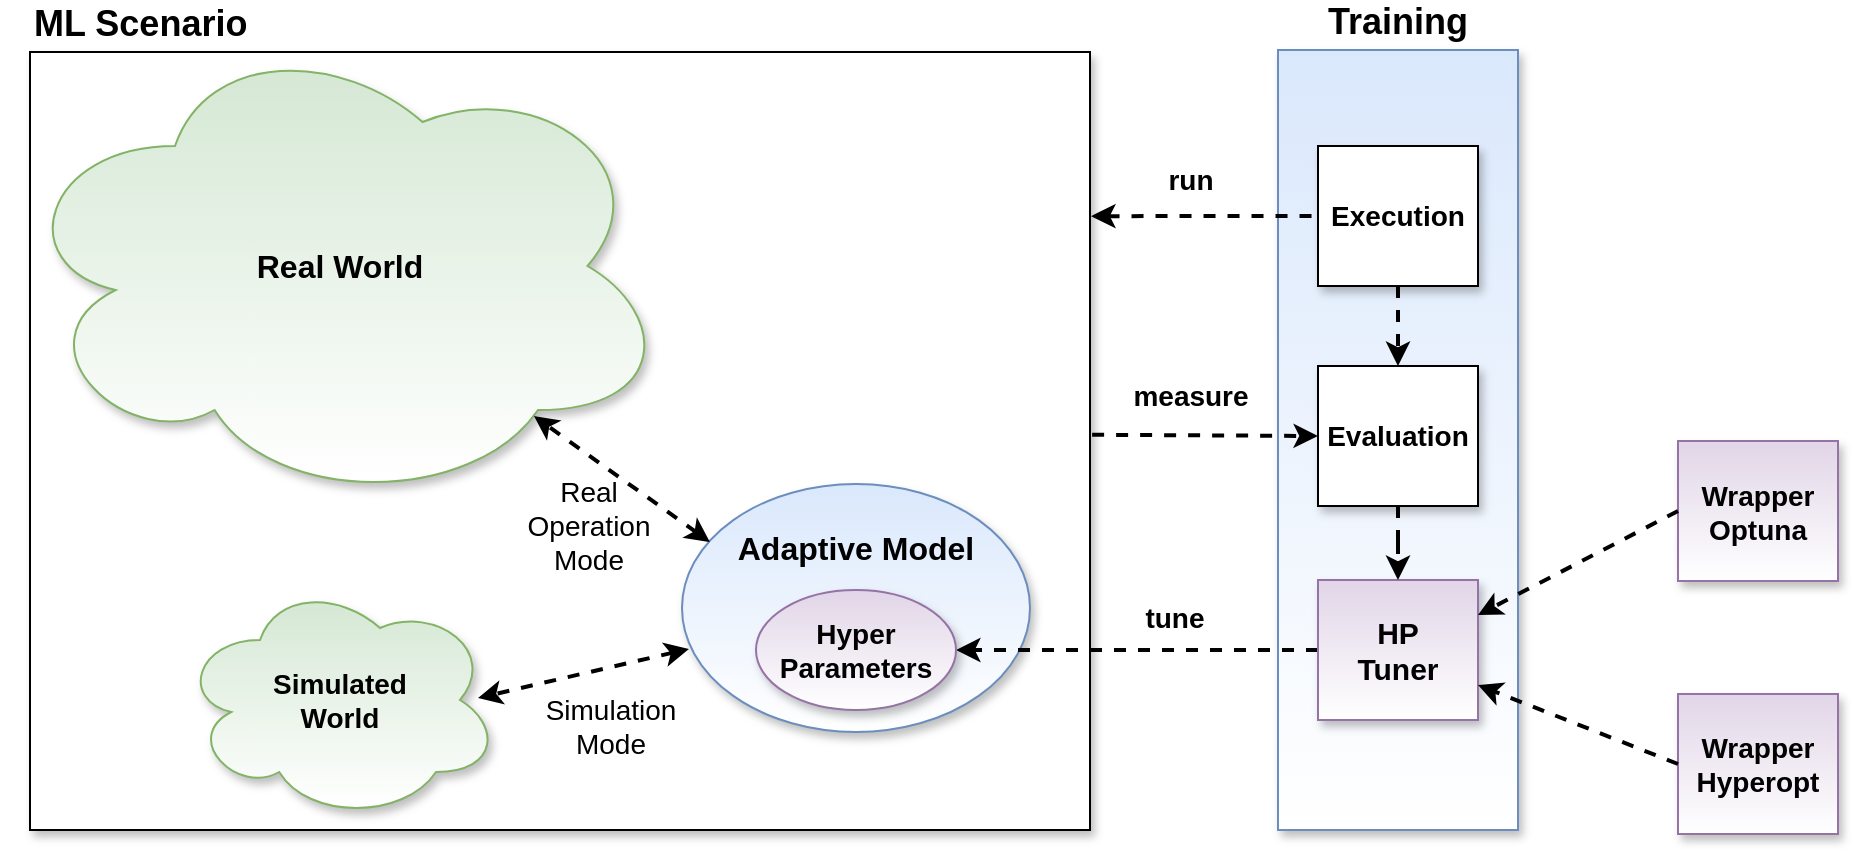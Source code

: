 <mxfile version="20.8.16" type="device"><diagram name="Seite-1" id="qSowjrPAivb2RrEBCVOI"><mxGraphModel dx="941" dy="704" grid="1" gridSize="10" guides="1" tooltips="1" connect="1" arrows="1" fold="1" page="1" pageScale="1" pageWidth="827" pageHeight="1169" math="0" shadow="0"><root><mxCell id="0"/><mxCell id="1" parent="0"/><mxCell id="w87HZ0Xv81Typ4M2Bpm5-11" value="ML Scenario" style="rounded=0;whiteSpace=wrap;html=1;align=left;verticalAlign=bottom;fontStyle=1;fontSize=18;labelPosition=center;verticalLabelPosition=top;shadow=1;" parent="1" vertex="1"><mxGeometry x="40" y="113" width="530" height="389" as="geometry"/></mxCell><mxCell id="w87HZ0Xv81Typ4M2Bpm5-1" value="Adaptive Model" style="ellipse;whiteSpace=wrap;html=1;fillColor=#dae8fc;strokeColor=#6c8ebf;fontStyle=1;fontSize=16;verticalAlign=top;spacingTop=16;gradientColor=#FFFFFF;shadow=1;" parent="1" vertex="1"><mxGeometry x="366" y="329" width="174" height="124" as="geometry"/></mxCell><mxCell id="w87HZ0Xv81Typ4M2Bpm5-2" value="Simulated&lt;br style=&quot;font-size: 14px;&quot;&gt;World" style="ellipse;shape=cloud;whiteSpace=wrap;html=1;shadow=1;fontStyle=1;fontSize=14;fillColor=#d5e8d4;strokeColor=#82b366;gradientColor=#FFFFFF;" parent="1" vertex="1"><mxGeometry x="115" y="377" width="160" height="120" as="geometry"/></mxCell><mxCell id="w87HZ0Xv81Typ4M2Bpm5-4" value="Real World" style="ellipse;shape=cloud;whiteSpace=wrap;html=1;shadow=1;fontSize=16;fontStyle=1;fillColor=#d5e8d4;strokeColor=#82b366;gradientColor=#FFFFFF;" parent="1" vertex="1"><mxGeometry x="30" y="100" width="330" height="240" as="geometry"/></mxCell><mxCell id="w87HZ0Xv81Typ4M2Bpm5-8" value="Training" style="rounded=0;whiteSpace=wrap;html=1;fillColor=#dae8fc;verticalAlign=bottom;fontStyle=1;align=center;fontSize=18;labelPosition=center;verticalLabelPosition=top;shadow=1;strokeColor=#6c8ebf;gradientColor=#FFFFFF;" parent="1" vertex="1"><mxGeometry x="664" y="112" width="120" height="390" as="geometry"/></mxCell><mxCell id="w87HZ0Xv81Typ4M2Bpm5-13" value="tune" style="edgeStyle=orthogonalEdgeStyle;rounded=0;orthogonalLoop=1;jettySize=auto;html=1;fontSize=14;dashed=1;strokeWidth=2;fontStyle=1;labelBackgroundColor=none;" parent="1" source="w87HZ0Xv81Typ4M2Bpm5-12" target="w87HZ0Xv81Typ4M2Bpm5-25" edge="1"><mxGeometry x="-0.205" y="-16" relative="1" as="geometry"><mxPoint as="offset"/></mxGeometry></mxCell><mxCell id="w87HZ0Xv81Typ4M2Bpm5-12" value="HP&lt;br style=&quot;font-size: 15px;&quot;&gt;Tuner" style="rounded=0;whiteSpace=wrap;html=1;fontSize=15;fillColor=#e1d5e7;fontStyle=1;strokeColor=#9673a6;gradientColor=#FFFFFF;shadow=1;" parent="1" vertex="1"><mxGeometry x="684" y="377" width="80" height="70" as="geometry"/></mxCell><mxCell id="w87HZ0Xv81Typ4M2Bpm5-16" value="Wrapper&lt;br style=&quot;font-size: 14px;&quot;&gt;Optuna" style="rounded=0;whiteSpace=wrap;html=1;fontSize=14;fillColor=#e1d5e7;strokeColor=#9673a6;gradientColor=#FFFFFF;shadow=1;fontStyle=1" parent="1" vertex="1"><mxGeometry x="864" y="307.5" width="80" height="70" as="geometry"/></mxCell><mxCell id="w87HZ0Xv81Typ4M2Bpm5-17" value="Wrapper&lt;br style=&quot;font-size: 14px;&quot;&gt;Hyperopt" style="rounded=0;whiteSpace=wrap;html=1;fontSize=14;fillColor=#e1d5e7;strokeColor=#9673a6;gradientColor=#FFFFFF;shadow=1;fontStyle=1" parent="1" vertex="1"><mxGeometry x="864" y="434" width="80" height="70" as="geometry"/></mxCell><mxCell id="w87HZ0Xv81Typ4M2Bpm5-18" value="" style="endArrow=classic;html=1;rounded=0;dashed=1;strokeWidth=2;fontSize=12;exitX=0;exitY=0.5;exitDx=0;exitDy=0;entryX=1;entryY=0.25;entryDx=0;entryDy=0;" parent="1" source="w87HZ0Xv81Typ4M2Bpm5-16" target="w87HZ0Xv81Typ4M2Bpm5-12" edge="1"><mxGeometry width="50" height="50" relative="1" as="geometry"><mxPoint x="644" y="370" as="sourcePoint"/><mxPoint x="764" y="370" as="targetPoint"/></mxGeometry></mxCell><mxCell id="w87HZ0Xv81Typ4M2Bpm5-19" value="" style="endArrow=classic;html=1;rounded=0;dashed=1;strokeWidth=2;fontSize=12;exitX=0;exitY=0.5;exitDx=0;exitDy=0;entryX=1;entryY=0.75;entryDx=0;entryDy=0;" parent="1" source="w87HZ0Xv81Typ4M2Bpm5-17" target="w87HZ0Xv81Typ4M2Bpm5-12" edge="1"><mxGeometry width="50" height="50" relative="1" as="geometry"><mxPoint x="884" y="238" as="sourcePoint"/><mxPoint x="764" y="310" as="targetPoint"/></mxGeometry></mxCell><mxCell id="w87HZ0Xv81Typ4M2Bpm5-26" value="" style="edgeStyle=orthogonalEdgeStyle;rounded=0;orthogonalLoop=1;jettySize=auto;html=1;dashed=1;strokeWidth=2;fontSize=14;startArrow=none;startFill=0;endArrow=classic;endFill=1;" parent="1" source="w87HZ0Xv81Typ4M2Bpm5-20" target="w87HZ0Xv81Typ4M2Bpm5-12" edge="1"><mxGeometry relative="1" as="geometry"/></mxCell><mxCell id="w87HZ0Xv81Typ4M2Bpm5-20" value="Evaluation" style="rounded=0;whiteSpace=wrap;html=1;fontSize=14;fillColor=default;gradientColor=#FFFFFF;fontStyle=1;shadow=1;" parent="1" vertex="1"><mxGeometry x="684" y="270" width="80" height="70" as="geometry"/></mxCell><mxCell id="w87HZ0Xv81Typ4M2Bpm5-21" value="measure" style="endArrow=classic;html=1;rounded=0;dashed=1;strokeWidth=2;fontSize=14;entryX=0;entryY=0.5;entryDx=0;entryDy=0;exitX=1.002;exitY=0.492;exitDx=0;exitDy=0;endFill=1;startArrow=none;startFill=0;fontStyle=1;exitPerimeter=0;labelBackgroundColor=none;" parent="1" source="w87HZ0Xv81Typ4M2Bpm5-11" target="w87HZ0Xv81Typ4M2Bpm5-20" edge="1"><mxGeometry x="-0.14" y="20" width="50" height="50" relative="1" as="geometry"><mxPoint x="450" y="380" as="sourcePoint"/><mxPoint x="500" y="330" as="targetPoint"/><mxPoint as="offset"/></mxGeometry></mxCell><mxCell id="w87HZ0Xv81Typ4M2Bpm5-27" value="" style="edgeStyle=orthogonalEdgeStyle;rounded=0;orthogonalLoop=1;jettySize=auto;html=1;dashed=1;strokeWidth=2;fontSize=14;startArrow=none;startFill=0;endArrow=classic;endFill=1;" parent="1" source="w87HZ0Xv81Typ4M2Bpm5-22" target="w87HZ0Xv81Typ4M2Bpm5-20" edge="1"><mxGeometry relative="1" as="geometry"/></mxCell><mxCell id="w87HZ0Xv81Typ4M2Bpm5-22" value="Execution" style="rounded=0;whiteSpace=wrap;html=1;fontSize=14;fillColor=default;gradientColor=#FFFFFF;fontStyle=1;shadow=1;" parent="1" vertex="1"><mxGeometry x="684" y="160" width="80" height="70" as="geometry"/></mxCell><mxCell id="w87HZ0Xv81Typ4M2Bpm5-23" value="run" style="endArrow=none;html=1;rounded=0;dashed=1;strokeWidth=2;fontSize=14;entryX=0;entryY=0.5;entryDx=0;entryDy=0;endFill=0;startArrow=classic;startFill=1;fontStyle=1;exitX=1.001;exitY=0.211;exitDx=0;exitDy=0;exitPerimeter=0;labelBackgroundColor=none;" parent="1" source="w87HZ0Xv81Typ4M2Bpm5-11" target="w87HZ0Xv81Typ4M2Bpm5-22" edge="1"><mxGeometry x="-0.14" y="18" width="50" height="50" relative="1" as="geometry"><mxPoint x="570" y="204" as="sourcePoint"/><mxPoint x="670" y="204.48" as="targetPoint"/><mxPoint as="offset"/></mxGeometry></mxCell><mxCell id="w87HZ0Xv81Typ4M2Bpm5-25" value="Hyper&lt;br style=&quot;font-size: 14px;&quot;&gt;Parameters" style="ellipse;whiteSpace=wrap;html=1;fontSize=14;fillColor=#e1d5e7;fontStyle=1;strokeColor=#9673a6;gradientColor=#FFFFFF;shadow=1;" parent="1" vertex="1"><mxGeometry x="403" y="382" width="100" height="60" as="geometry"/></mxCell><mxCell id="w87HZ0Xv81Typ4M2Bpm5-28" value="Simulation&lt;br&gt;Mode" style="endArrow=classic;html=1;rounded=0;dashed=1;strokeWidth=2;fontSize=14;exitX=0.02;exitY=0.665;exitDx=0;exitDy=0;exitPerimeter=0;startArrow=classic;startFill=1;labelBackgroundColor=none;" parent="1" source="w87HZ0Xv81Typ4M2Bpm5-1" edge="1"><mxGeometry x="-0.129" y="29" width="50" height="50" relative="1" as="geometry"><mxPoint x="380" y="340" as="sourcePoint"/><mxPoint x="264" y="436" as="targetPoint"/><mxPoint as="offset"/></mxGeometry></mxCell><mxCell id="w87HZ0Xv81Typ4M2Bpm5-29" value="Real&lt;br&gt;Operation&lt;br&gt;Mode" style="endArrow=classic;html=1;rounded=0;dashed=1;strokeWidth=2;fontSize=14;exitX=0.08;exitY=0.234;exitDx=0;exitDy=0;exitPerimeter=0;startArrow=classic;startFill=1;labelBackgroundColor=none;" parent="1" source="w87HZ0Xv81Typ4M2Bpm5-1" edge="1"><mxGeometry x="-0.013" y="28" width="50" height="50" relative="1" as="geometry"><mxPoint x="379.48" y="421.46" as="sourcePoint"/><mxPoint x="292" y="295" as="targetPoint"/><mxPoint x="-1" as="offset"/></mxGeometry></mxCell></root></mxGraphModel></diagram></mxfile>
